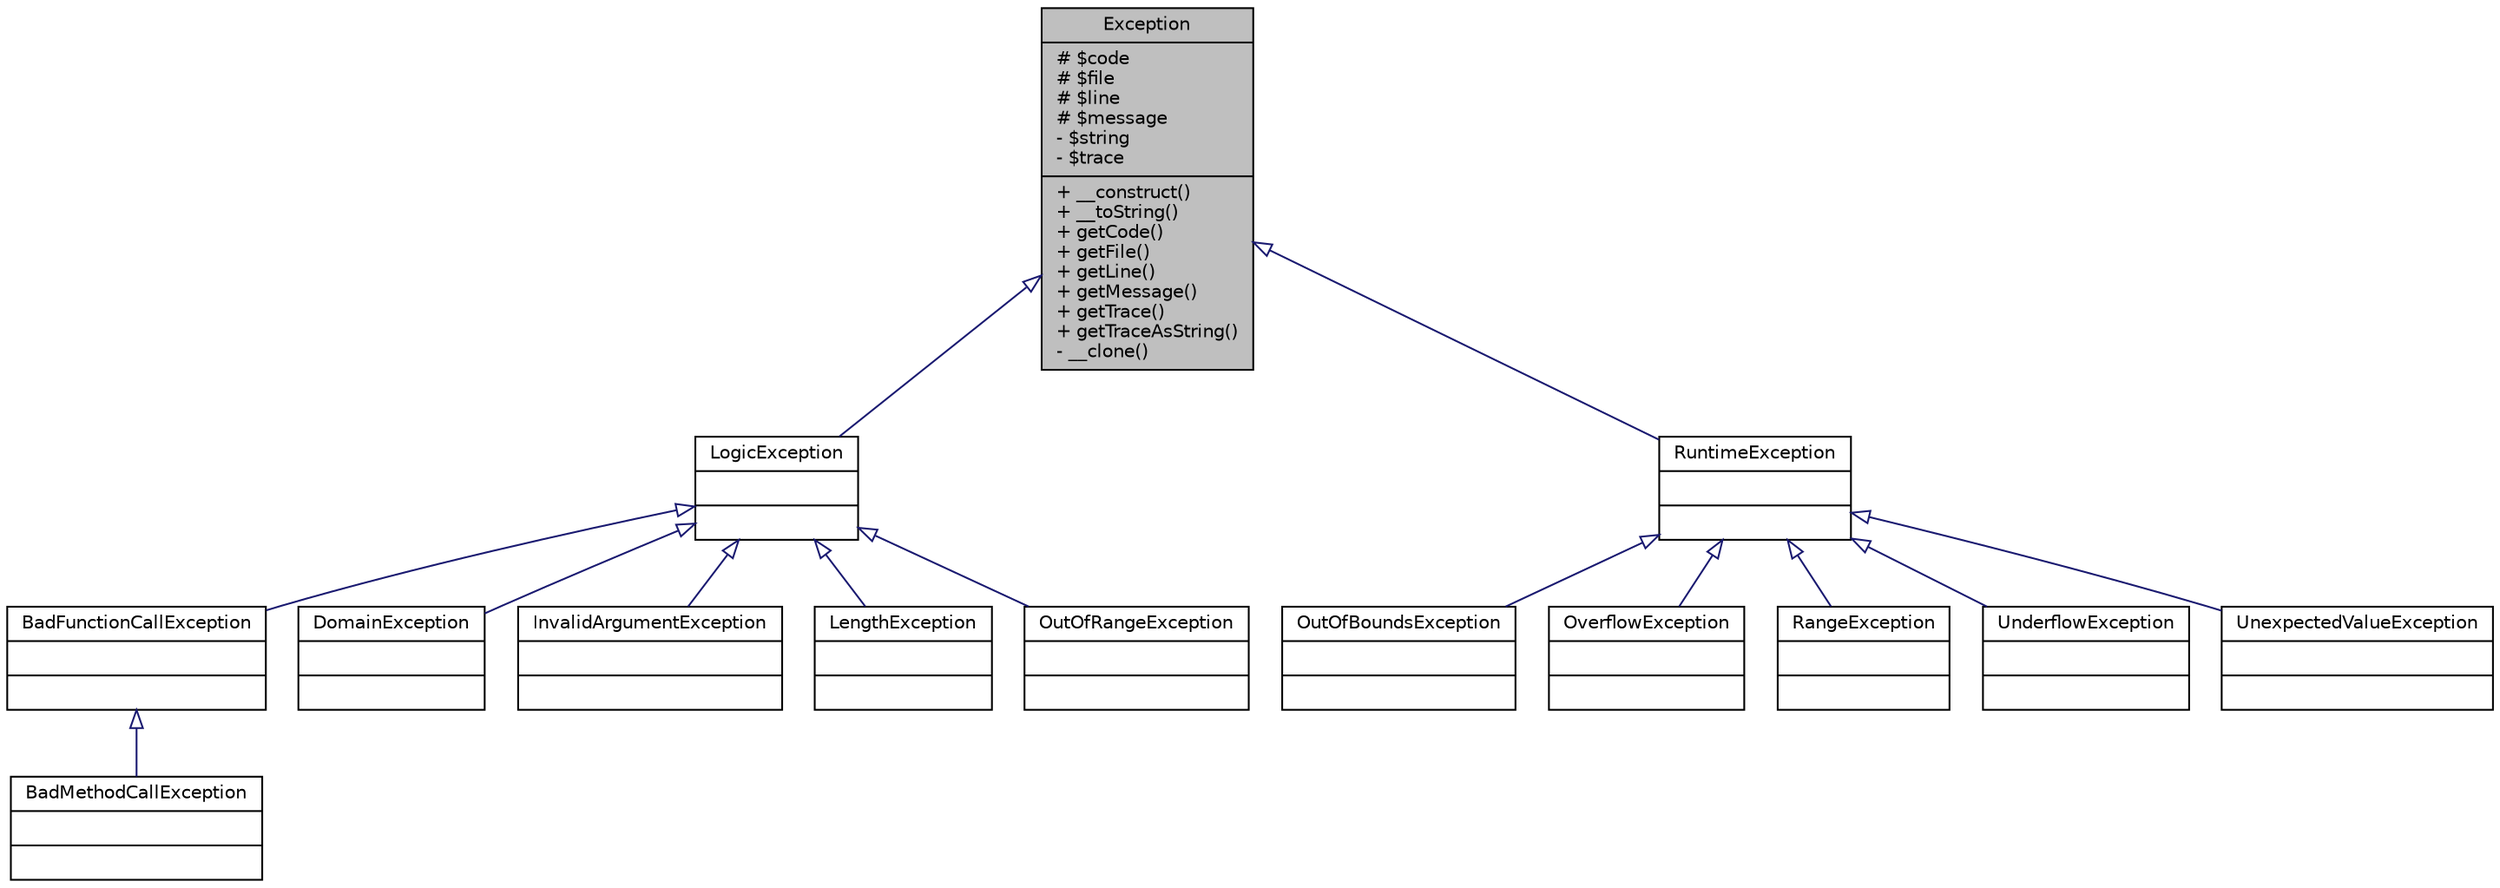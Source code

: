 digraph "Exception"
{
  edge [fontname="Helvetica",fontsize="10",labelfontname="Helvetica",labelfontsize="10"];
  node [fontname="Helvetica",fontsize="10",shape=record];
  Node1 [label="{Exception\n|# $code\l# $file\l# $line\l# $message\l- $string\l- $trace\l|+ __construct()\l+ __toString()\l+ getCode()\l+ getFile()\l+ getLine()\l+ getMessage()\l+ getTrace()\l+ getTraceAsString()\l- __clone()\l}",height=0.2,width=0.4,color="black", fillcolor="grey75", style="filled" fontcolor="black"];
  Node1 -> Node2 [dir="back",color="midnightblue",fontsize="10",style="solid",arrowtail="onormal",fontname="Helvetica"];
  Node2 [label="{LogicException\n||}",height=0.2,width=0.4,color="black", fillcolor="white", style="filled",URL="$classLogicException.html",tooltip="Exception that represents error in the program logic. "];
  Node2 -> Node3 [dir="back",color="midnightblue",fontsize="10",style="solid",arrowtail="onormal",fontname="Helvetica"];
  Node3 [label="{BadFunctionCallException\n||}",height=0.2,width=0.4,color="black", fillcolor="white", style="filled",URL="$classBadFunctionCallException.html",tooltip="Exception thrown when a function call was illegal. "];
  Node3 -> Node4 [dir="back",color="midnightblue",fontsize="10",style="solid",arrowtail="onormal",fontname="Helvetica"];
  Node4 [label="{BadMethodCallException\n||}",height=0.2,width=0.4,color="black", fillcolor="white", style="filled",URL="$classBadMethodCallException.html",tooltip="Exception thrown when a method call was illegal. "];
  Node2 -> Node5 [dir="back",color="midnightblue",fontsize="10",style="solid",arrowtail="onormal",fontname="Helvetica"];
  Node5 [label="{DomainException\n||}",height=0.2,width=0.4,color="black", fillcolor="white", style="filled",URL="$classDomainException.html",tooltip="Exception that denotes a value not in the valid domain was used. "];
  Node2 -> Node6 [dir="back",color="midnightblue",fontsize="10",style="solid",arrowtail="onormal",fontname="Helvetica"];
  Node6 [label="{InvalidArgumentException\n||}",height=0.2,width=0.4,color="black", fillcolor="white", style="filled",URL="$classInvalidArgumentException.html",tooltip="Exception that denotes invalid arguments were passed. "];
  Node2 -> Node7 [dir="back",color="midnightblue",fontsize="10",style="solid",arrowtail="onormal",fontname="Helvetica"];
  Node7 [label="{LengthException\n||}",height=0.2,width=0.4,color="black", fillcolor="white", style="filled",URL="$classLengthException.html",tooltip="Exception thrown when a parameter exceeds the allowed length. "];
  Node2 -> Node8 [dir="back",color="midnightblue",fontsize="10",style="solid",arrowtail="onormal",fontname="Helvetica"];
  Node8 [label="{OutOfRangeException\n||}",height=0.2,width=0.4,color="black", fillcolor="white", style="filled",URL="$classOutOfRangeException.html",tooltip="Exception thrown when an illegal index was requested. "];
  Node1 -> Node9 [dir="back",color="midnightblue",fontsize="10",style="solid",arrowtail="onormal",fontname="Helvetica"];
  Node9 [label="{RuntimeException\n||}",height=0.2,width=0.4,color="black", fillcolor="white", style="filled",URL="$classRuntimeException.html",tooltip="Exception thrown for errors that are only detectable at runtime. "];
  Node9 -> Node10 [dir="back",color="midnightblue",fontsize="10",style="solid",arrowtail="onormal",fontname="Helvetica"];
  Node10 [label="{OutOfBoundsException\n||}",height=0.2,width=0.4,color="black", fillcolor="white", style="filled",URL="$classOutOfBoundsException.html",tooltip="Exception thrown when an illegal index was requested. "];
  Node9 -> Node11 [dir="back",color="midnightblue",fontsize="10",style="solid",arrowtail="onormal",fontname="Helvetica"];
  Node11 [label="{OverflowException\n||}",height=0.2,width=0.4,color="black", fillcolor="white", style="filled",URL="$classOverflowException.html",tooltip="Exception thrown to indicate arithmetic/buffer overflow. "];
  Node9 -> Node12 [dir="back",color="midnightblue",fontsize="10",style="solid",arrowtail="onormal",fontname="Helvetica"];
  Node12 [label="{RangeException\n||}",height=0.2,width=0.4,color="black", fillcolor="white", style="filled",URL="$classRangeException.html",tooltip="Exception thrown to indicate range errors during program execution. "];
  Node9 -> Node13 [dir="back",color="midnightblue",fontsize="10",style="solid",arrowtail="onormal",fontname="Helvetica"];
  Node13 [label="{UnderflowException\n||}",height=0.2,width=0.4,color="black", fillcolor="white", style="filled",URL="$classUnderflowException.html",tooltip="Exception thrown to indicate arithmetic/buffer underflow. "];
  Node9 -> Node14 [dir="back",color="midnightblue",fontsize="10",style="solid",arrowtail="onormal",fontname="Helvetica"];
  Node14 [label="{UnexpectedValueException\n||}",height=0.2,width=0.4,color="black", fillcolor="white", style="filled",URL="$classUnexpectedValueException.html",tooltip="Exception thrown to indicate an unexpected value. "];
}
